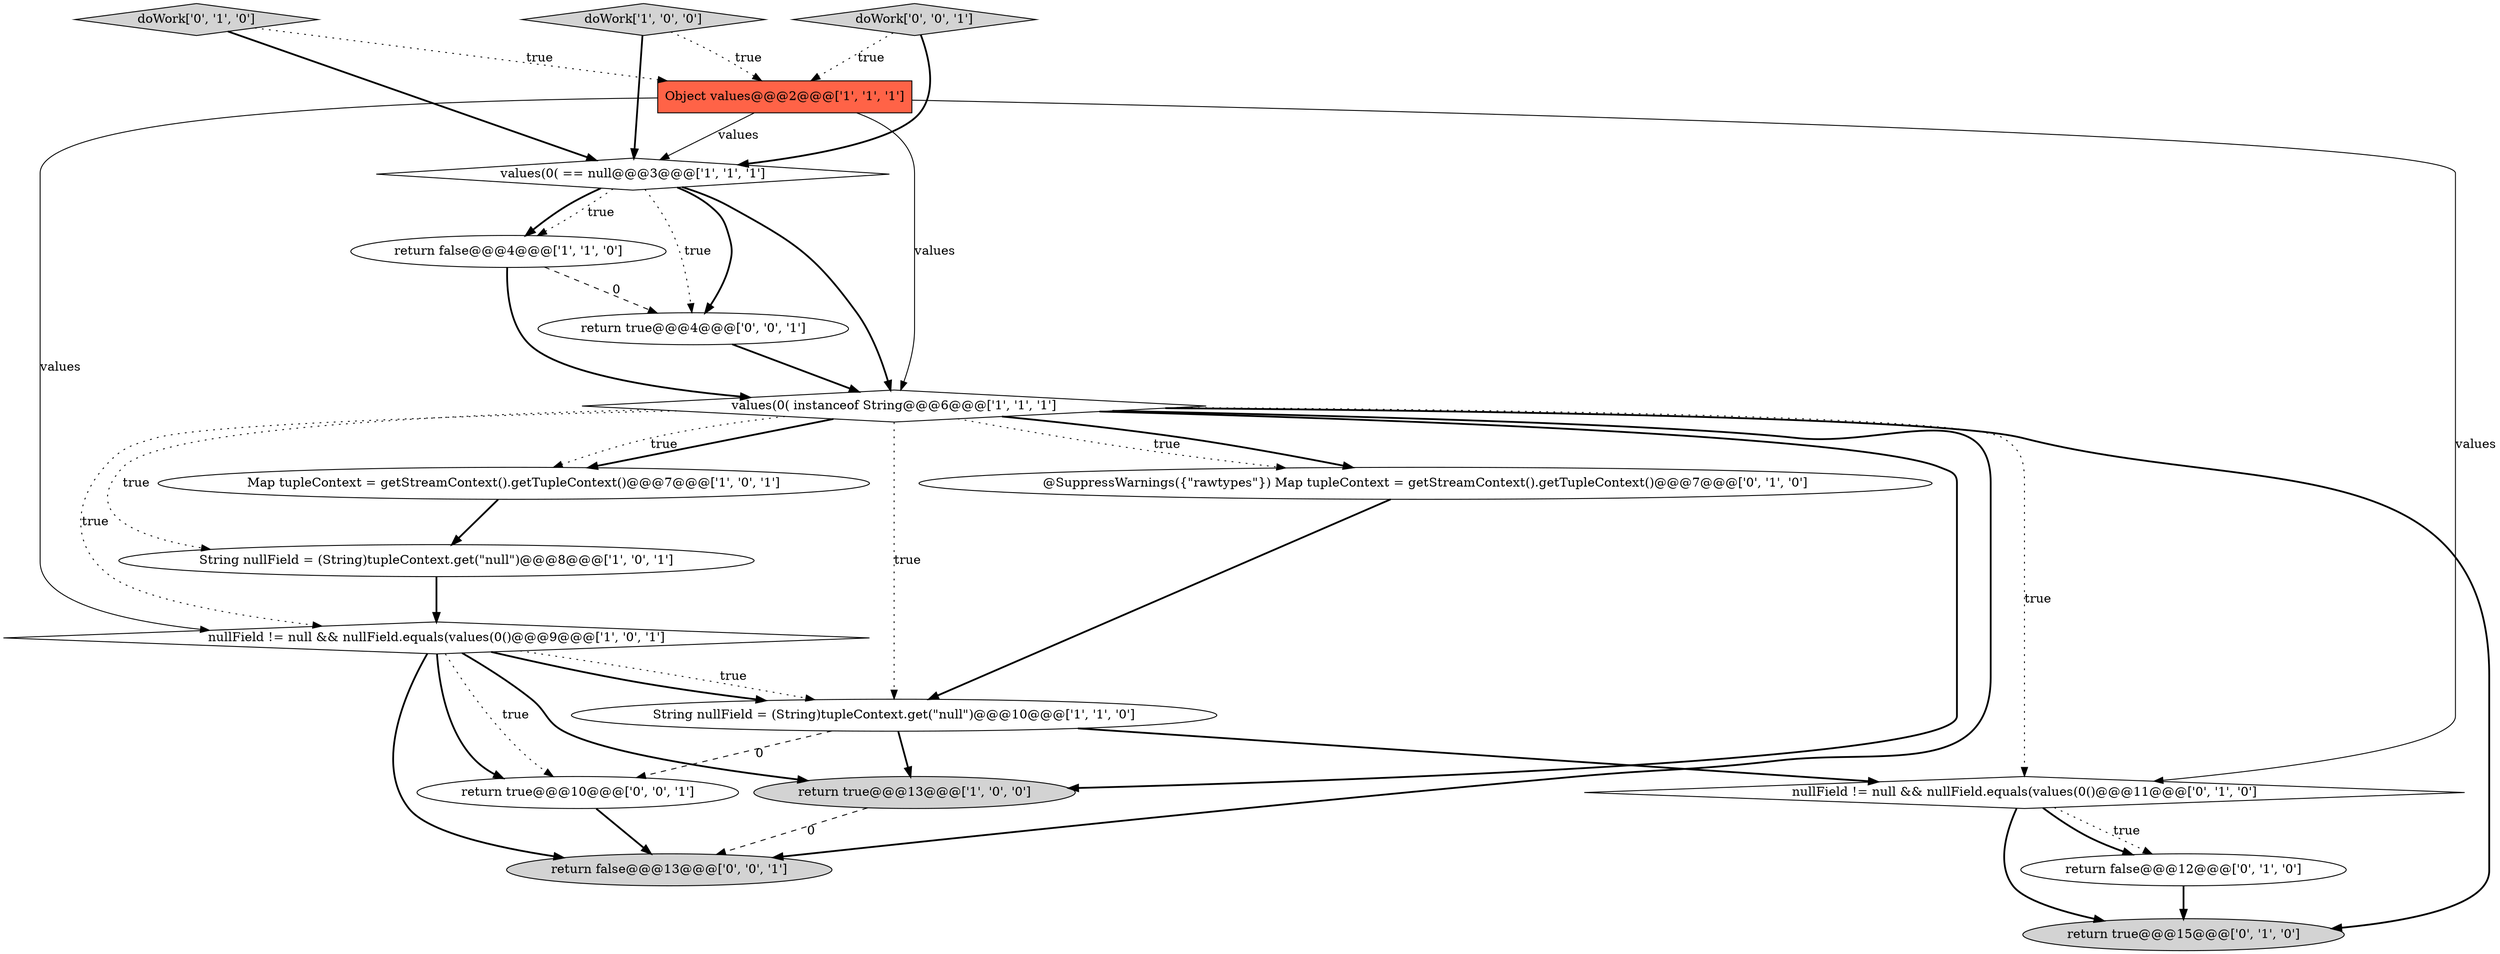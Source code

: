 digraph {
12 [style = filled, label = "return false@@@12@@@['0', '1', '0']", fillcolor = white, shape = ellipse image = "AAA0AAABBB2BBB"];
9 [style = filled, label = "String nullField = (String)tupleContext.get(\"null\")@@@10@@@['1', '1', '0']", fillcolor = white, shape = ellipse image = "AAA0AAABBB1BBB"];
16 [style = filled, label = "doWork['0', '0', '1']", fillcolor = lightgray, shape = diamond image = "AAA0AAABBB3BBB"];
7 [style = filled, label = "values(0( instanceof String@@@6@@@['1', '1', '1']", fillcolor = white, shape = diamond image = "AAA0AAABBB1BBB"];
6 [style = filled, label = "return false@@@4@@@['1', '1', '0']", fillcolor = white, shape = ellipse image = "AAA0AAABBB1BBB"];
8 [style = filled, label = "doWork['1', '0', '0']", fillcolor = lightgray, shape = diamond image = "AAA0AAABBB1BBB"];
17 [style = filled, label = "return false@@@13@@@['0', '0', '1']", fillcolor = lightgray, shape = ellipse image = "AAA0AAABBB3BBB"];
13 [style = filled, label = "doWork['0', '1', '0']", fillcolor = lightgray, shape = diamond image = "AAA0AAABBB2BBB"];
15 [style = filled, label = "return true@@@4@@@['0', '0', '1']", fillcolor = white, shape = ellipse image = "AAA0AAABBB3BBB"];
2 [style = filled, label = "String nullField = (String)tupleContext.get(\"null\")@@@8@@@['1', '0', '1']", fillcolor = white, shape = ellipse image = "AAA0AAABBB1BBB"];
3 [style = filled, label = "nullField != null && nullField.equals(values(0()@@@9@@@['1', '0', '1']", fillcolor = white, shape = diamond image = "AAA0AAABBB1BBB"];
11 [style = filled, label = "@SuppressWarnings({\"rawtypes\"}) Map tupleContext = getStreamContext().getTupleContext()@@@7@@@['0', '1', '0']", fillcolor = white, shape = ellipse image = "AAA0AAABBB2BBB"];
5 [style = filled, label = "return true@@@13@@@['1', '0', '0']", fillcolor = lightgray, shape = ellipse image = "AAA0AAABBB1BBB"];
14 [style = filled, label = "return true@@@15@@@['0', '1', '0']", fillcolor = lightgray, shape = ellipse image = "AAA0AAABBB2BBB"];
18 [style = filled, label = "return true@@@10@@@['0', '0', '1']", fillcolor = white, shape = ellipse image = "AAA0AAABBB3BBB"];
0 [style = filled, label = "Object values@@@2@@@['1', '1', '1']", fillcolor = tomato, shape = box image = "AAA0AAABBB1BBB"];
1 [style = filled, label = "values(0( == null@@@3@@@['1', '1', '1']", fillcolor = white, shape = diamond image = "AAA0AAABBB1BBB"];
4 [style = filled, label = "Map tupleContext = getStreamContext().getTupleContext()@@@7@@@['1', '0', '1']", fillcolor = white, shape = ellipse image = "AAA0AAABBB1BBB"];
10 [style = filled, label = "nullField != null && nullField.equals(values(0()@@@11@@@['0', '1', '0']", fillcolor = white, shape = diamond image = "AAA0AAABBB2BBB"];
7->2 [style = dotted, label="true"];
0->10 [style = solid, label="values"];
10->12 [style = dotted, label="true"];
7->11 [style = bold, label=""];
7->10 [style = dotted, label="true"];
7->17 [style = bold, label=""];
15->7 [style = bold, label=""];
10->14 [style = bold, label=""];
0->1 [style = solid, label="values"];
1->15 [style = bold, label=""];
2->3 [style = bold, label=""];
9->18 [style = dashed, label="0"];
18->17 [style = bold, label=""];
4->2 [style = bold, label=""];
7->4 [style = bold, label=""];
3->9 [style = dotted, label="true"];
7->9 [style = dotted, label="true"];
9->10 [style = bold, label=""];
11->9 [style = bold, label=""];
1->7 [style = bold, label=""];
13->1 [style = bold, label=""];
0->7 [style = solid, label="values"];
7->14 [style = bold, label=""];
3->18 [style = bold, label=""];
3->9 [style = bold, label=""];
8->1 [style = bold, label=""];
7->5 [style = bold, label=""];
3->5 [style = bold, label=""];
1->6 [style = bold, label=""];
0->3 [style = solid, label="values"];
5->17 [style = dashed, label="0"];
7->11 [style = dotted, label="true"];
16->0 [style = dotted, label="true"];
16->1 [style = bold, label=""];
6->15 [style = dashed, label="0"];
7->3 [style = dotted, label="true"];
13->0 [style = dotted, label="true"];
10->12 [style = bold, label=""];
1->15 [style = dotted, label="true"];
3->18 [style = dotted, label="true"];
7->4 [style = dotted, label="true"];
12->14 [style = bold, label=""];
9->5 [style = bold, label=""];
3->17 [style = bold, label=""];
1->6 [style = dotted, label="true"];
8->0 [style = dotted, label="true"];
6->7 [style = bold, label=""];
}
